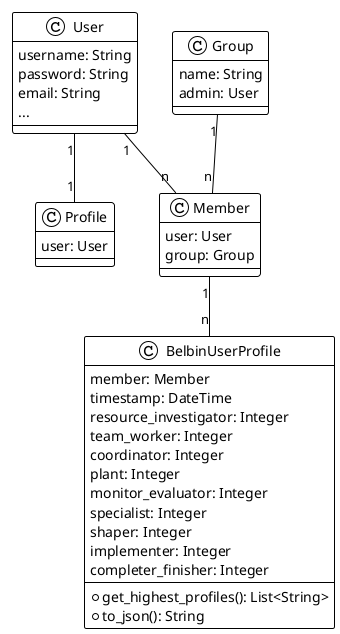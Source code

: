 @startuml
!theme plain

class User {
    username: String
    password: String
    email: String
    ...
}

class Profile {
    user: User
}

class Group {
    name: String
    admin: User
}

class Member {
    user: User
    group: Group
}

class BelbinUserProfile {
    member: Member
    timestamp: DateTime
    resource_investigator: Integer
    team_worker: Integer
    coordinator: Integer
    plant: Integer
    monitor_evaluator: Integer
    specialist: Integer
    shaper: Integer
    implementer: Integer
    completer_finisher: Integer
    + get_highest_profiles(): List<String>
    + to_json(): String
}

User "1" -- "1" Profile
Group "1" -- "n" Member
User "1" -- "n" Member
Member "1" -- "n" BelbinUserProfile

@enduml
